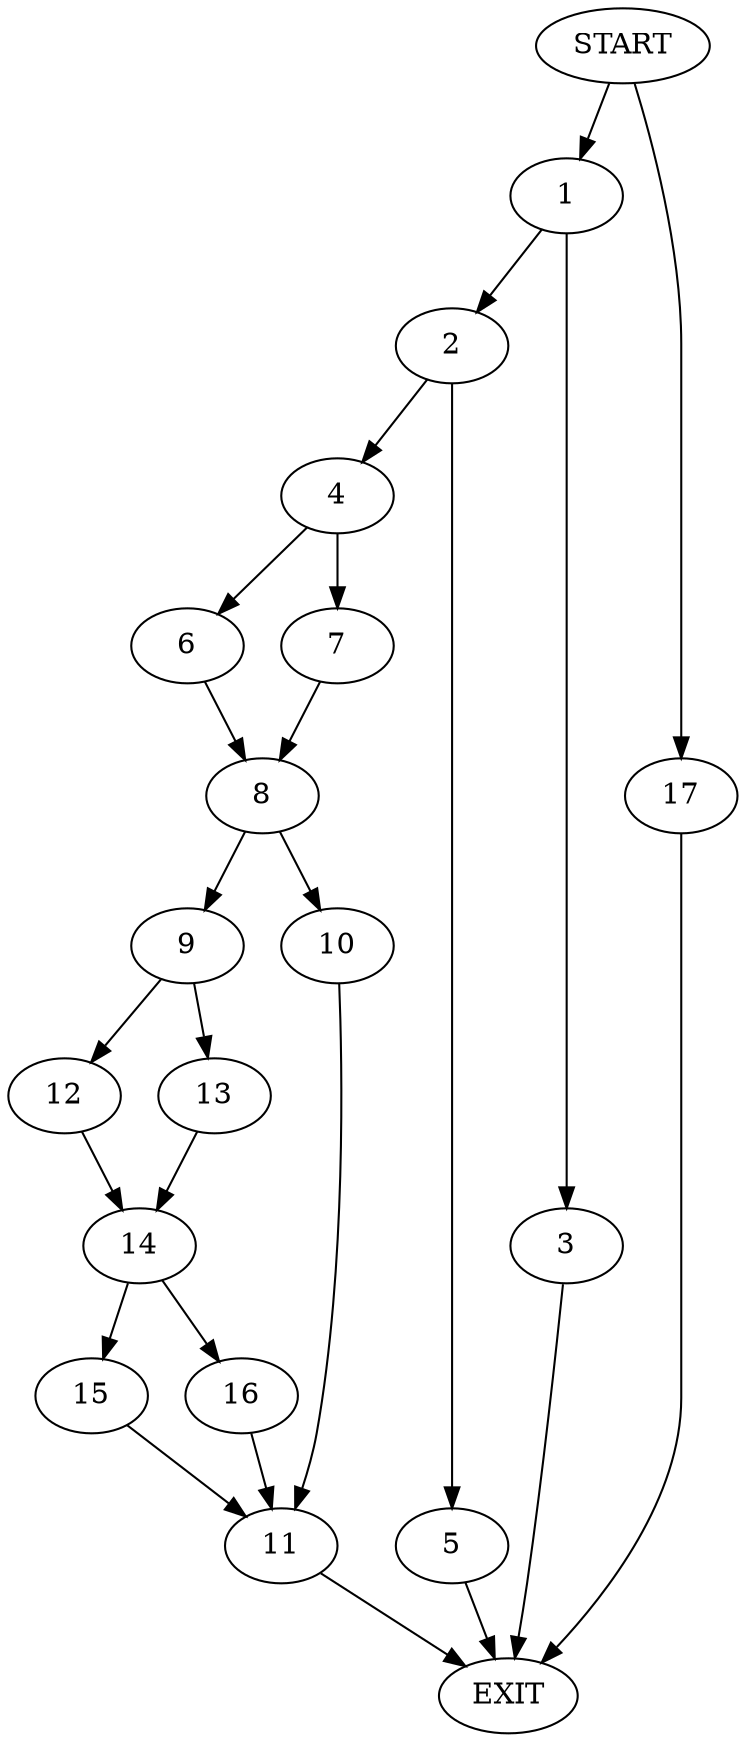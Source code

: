 digraph {
0 [label="START"]
18 [label="EXIT"]
0 -> 1
1 -> 2
1 -> 3
3 -> 18
2 -> 4
2 -> 5
4 -> 6
4 -> 7
5 -> 18
6 -> 8
7 -> 8
8 -> 9
8 -> 10
10 -> 11
9 -> 12
9 -> 13
11 -> 18
13 -> 14
12 -> 14
14 -> 15
14 -> 16
15 -> 11
16 -> 11
0 -> 17
17 -> 18
}
